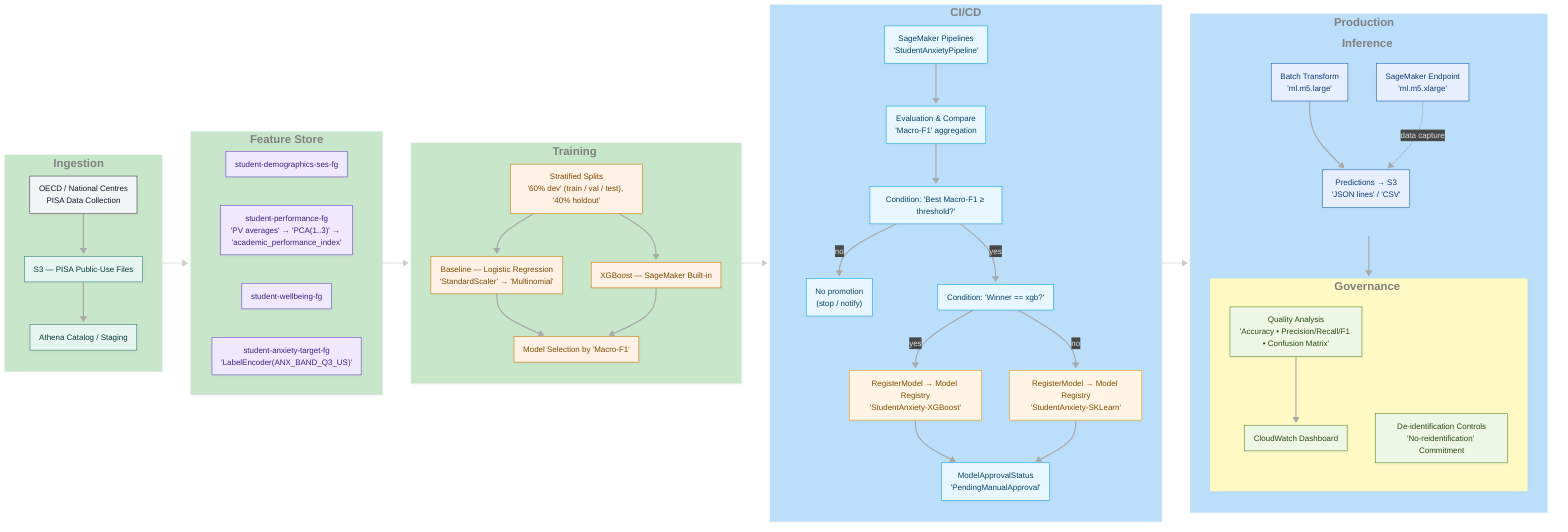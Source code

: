 ---
config:
  theme: neo-dark
  look: neo
---
flowchart LR
 subgraph S0["Ingestion&nbsp;&nbsp;&nbsp;"]
    direction TB
        ext["OECD / National Centres<br>PISA Data Collection"] --> s3
        s3["S3 — PISA Public-Use Files"]
        athena["Athena Catalog / Staging"]
  end
 subgraph S1["Feature Store"]
    direction LR
        fg1["student-demographics-ses-fg"]
        fg2@{ label: "student-performance-fg<br>'PV averages' → 'PCA(1..3)' → 'academic_performance_index'" }
        fg3["student-wellbeing-fg"]
        fg4@{ label: "student-anxiety-target-fg<br>'LabelEncoder(ANX_BAND_Q3_US)'" }
  end
 subgraph S2["Training&nbsp;"]
    direction TB
        split@{ label: "Stratified Splits<br>'60% dev' (train / val / test), '40% holdout'" }
        logreg@{ label: "Baseline — Logistic Regression<br>'StandardScaler' → 'Multinomial'" }
        xgb["XGBoost — SageMaker Built-in"]
        compare@{ label: "Model Selection by 'Macro-F1'" }
  end
 subgraph S25["CI/CD"]
    direction TB
        pipe@{ label: "SageMaker Pipelines<br>'StudentAnxietyPipeline'" }
        evalc@{ label: "Evaluation &amp; Compare<br>'Macro-F1' aggregation" }
        condA@{ label: "Condition: 'Best Macro-F1 ≥ threshold?'" }
        noPromo["No promotion<br>(stop / notify)"]
        condB@{ label: "Condition: 'Winner == xgb?'" }
        reg_xgb@{ label: "RegisterModel → Model Registry<br>'StudentAnxiety-XGBoost'" }
        reg_skl@{ label: "RegisterModel → Model Registry<br>'StudentAnxiety-SKLearn'" }
        approve@{ label: "ModelApprovalStatus<br>'PendingManualApproval'" }
  end
 subgraph S3["Production&nbsp;&nbsp;&nbsp;"]
    direction TB
      subgraph Ops["Inference&nbsp;"]
        direction TB
        endpoint@{ label: "SageMaker Endpoint<br>'ml.m5.xlarge'" }
        batch@{ label: "Batch Transform<br>'ml.m5.large'" }
        outpreds@{ label: "Predictions → S3<br>'JSON lines' / 'CSV'" }
      end
      subgraph S4["Governance&nbsp;"]
          direction TB
              mon@{ label: "Quality Analysis<br>'Accuracy • Precision/Recall/F1 • Confusion Matrix'" }
              cw["CloudWatch Dashboard"]
              policy@{ label: "De-identification Controls<br>'No-reidentification' Commitment" }
        end
  end
    s3 --> athena
    S0 --> S1
    S1 --> S2
    Ops --> S4
    split --> logreg & xgb
    logreg --> compare
    xgb --> compare
    S2 --> S25
    pipe --> evalc
    evalc --> condA
    condA -- no --> noPromo
    condA -- yes --> condB
    condB -- yes --> reg_xgb
    reg_xgb --> approve
    condB -- no --> reg_skl
    reg_skl --> approve
    S25 --> S3
    batch --> outpreds
    endpoint -. data capture .-> outpreds
    mon --> cw
    fg2@{ shape: rect}
    fg4@{ shape: rect}
    split@{ shape: rect}
    logreg@{ shape: rect}
    compare@{ shape: rect}
    pipe@{ shape: rect}
    evalc@{ shape: rect}
    condA@{ shape: rect}
    condB@{ shape: rect}
    reg_xgb@{ shape: rect}
    reg_skl@{ shape: rect}
    approve@{ shape: rect}
    endpoint@{ shape: rect}
    batch@{ shape: rect}
    outpreds@{ shape: rect}
    policy@{ shape: rect}
    mon@{ shape: rect}
     s3:::ingest
     athena:::ingest
     fg1:::feature
     fg2:::feature
     fg3:::feature
     fg4:::feature
     split:::train
     logreg:::train
     xgb:::train
     compare:::train
     pipe:::cicd
     evalc:::cicd
     condA:::cicd
     noPromo:::cicd
     condB:::cicd
     reg_xgb:::registry
     reg_skl:::registry
     approve:::cicd
     endpoint:::deploy
     batch:::deploy
     outpreds:::deploy
     policy:::govern
     mon:::govern
     cw:::govern
     ext:::external
    classDef external fill:#f3f4f6,stroke:#374151,color:#111827
    classDef ingest   fill:#e7f5f0,stroke:#2a7f76,color:#0b3b37
    classDef feature  fill:#efe9ff,stroke:#6b46c1,color:#37237f
    classDef train    fill:#fff1e6,stroke:#cc7a00,color:#7a4a00
    classDef cicd     fill:#e8f7ff,stroke:#0ea5e9,color:#0b4262
    classDef registry fill:#fff4e5,stroke:#f59e0b,color:#7a4f00
    classDef deploy   fill:#e7efff,stroke:#1e64b7,color:#103a71
    classDef govern   fill:#eef6e6,stroke:#5b8a24,color:#2c4a14
    classDef Title fill:#FF99FF00, stroke-width:0, color:grey, font-weight:bold, font-size: 20px;
    linkStyle 0,1,4,5,6,7,8,10,11,12,13,14,15,16,17,19,20,21 stroke:darkgray,stroke-width:2px;
    class S0 Title;
    class S1 Title;
    class S2 Title;
    class S25 Title;
    class S3 Title;
    class S4 Title;
    class Ops Title;
    style S4 fill:#FFF9C4
    style S0 fill:#C8E6C9
    style S2 fill:#C8E6C9
    style S25 fill:#BBDEFB
    style S3 fill:#BBDEFB
    style S1 fill:#C8E6C9